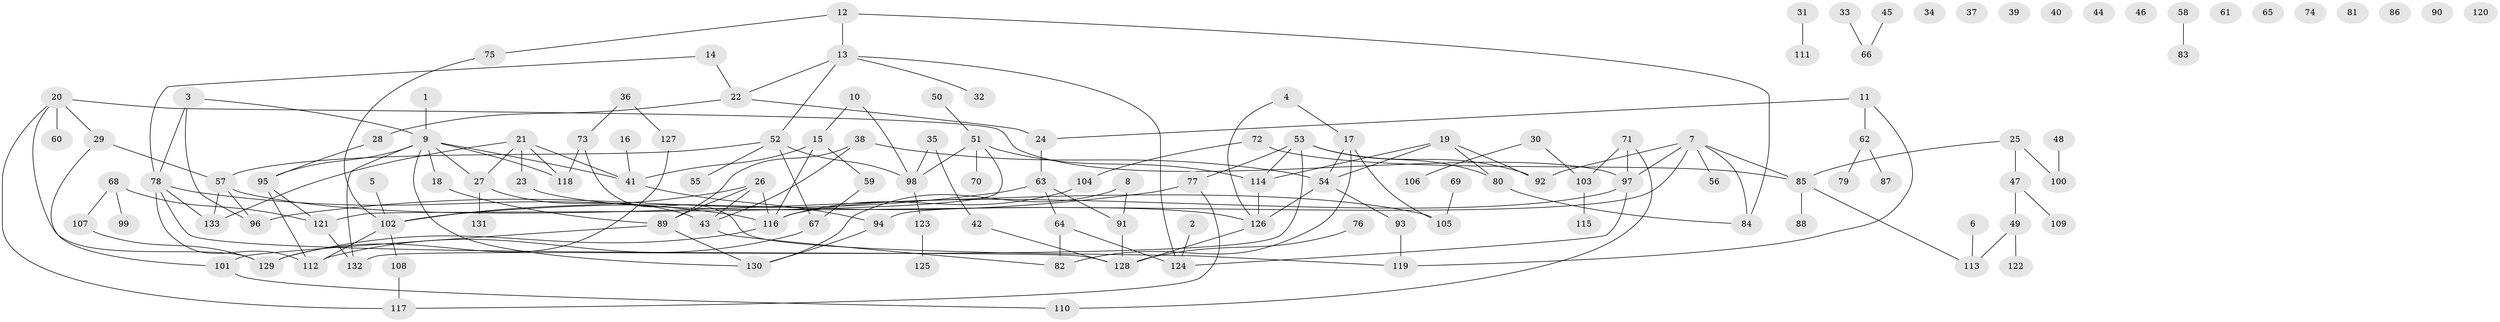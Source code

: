 // coarse degree distribution, {1: 0.22727272727272727, 11: 0.015151515151515152, 4: 0.10606060606060606, 2: 0.09090909090909091, 6: 0.045454545454545456, 8: 0.045454545454545456, 10: 0.015151515151515152, 5: 0.06060606060606061, 9: 0.015151515151515152, 7: 0.030303030303030304, 0: 0.22727272727272727, 14: 0.015151515151515152, 3: 0.10606060606060606}
// Generated by graph-tools (version 1.1) at 2025/16/03/04/25 18:16:42]
// undirected, 133 vertices, 170 edges
graph export_dot {
graph [start="1"]
  node [color=gray90,style=filled];
  1;
  2;
  3;
  4;
  5;
  6;
  7;
  8;
  9;
  10;
  11;
  12;
  13;
  14;
  15;
  16;
  17;
  18;
  19;
  20;
  21;
  22;
  23;
  24;
  25;
  26;
  27;
  28;
  29;
  30;
  31;
  32;
  33;
  34;
  35;
  36;
  37;
  38;
  39;
  40;
  41;
  42;
  43;
  44;
  45;
  46;
  47;
  48;
  49;
  50;
  51;
  52;
  53;
  54;
  55;
  56;
  57;
  58;
  59;
  60;
  61;
  62;
  63;
  64;
  65;
  66;
  67;
  68;
  69;
  70;
  71;
  72;
  73;
  74;
  75;
  76;
  77;
  78;
  79;
  80;
  81;
  82;
  83;
  84;
  85;
  86;
  87;
  88;
  89;
  90;
  91;
  92;
  93;
  94;
  95;
  96;
  97;
  98;
  99;
  100;
  101;
  102;
  103;
  104;
  105;
  106;
  107;
  108;
  109;
  110;
  111;
  112;
  113;
  114;
  115;
  116;
  117;
  118;
  119;
  120;
  121;
  122;
  123;
  124;
  125;
  126;
  127;
  128;
  129;
  130;
  131;
  132;
  133;
  1 -- 9;
  2 -- 124;
  3 -- 9;
  3 -- 78;
  3 -- 96;
  4 -- 17;
  4 -- 126;
  5 -- 102;
  6 -- 113;
  7 -- 56;
  7 -- 84;
  7 -- 85;
  7 -- 92;
  7 -- 94;
  7 -- 97;
  8 -- 91;
  8 -- 130;
  9 -- 18;
  9 -- 27;
  9 -- 41;
  9 -- 95;
  9 -- 118;
  9 -- 130;
  9 -- 132;
  10 -- 15;
  10 -- 98;
  11 -- 24;
  11 -- 62;
  11 -- 119;
  12 -- 13;
  12 -- 75;
  12 -- 84;
  13 -- 22;
  13 -- 32;
  13 -- 52;
  13 -- 124;
  14 -- 22;
  14 -- 78;
  15 -- 41;
  15 -- 59;
  15 -- 116;
  16 -- 41;
  17 -- 54;
  17 -- 82;
  17 -- 105;
  18 -- 89;
  19 -- 54;
  19 -- 80;
  19 -- 92;
  19 -- 114;
  20 -- 29;
  20 -- 60;
  20 -- 97;
  20 -- 117;
  20 -- 129;
  21 -- 23;
  21 -- 27;
  21 -- 41;
  21 -- 118;
  21 -- 133;
  22 -- 24;
  22 -- 28;
  23 -- 126;
  24 -- 63;
  25 -- 47;
  25 -- 85;
  25 -- 100;
  26 -- 43;
  26 -- 89;
  26 -- 102;
  26 -- 116;
  27 -- 43;
  27 -- 131;
  28 -- 95;
  29 -- 57;
  29 -- 101;
  30 -- 103;
  30 -- 106;
  31 -- 111;
  33 -- 66;
  35 -- 42;
  35 -- 98;
  36 -- 73;
  36 -- 127;
  38 -- 43;
  38 -- 54;
  38 -- 89;
  41 -- 94;
  42 -- 128;
  43 -- 82;
  45 -- 66;
  47 -- 49;
  47 -- 109;
  48 -- 100;
  49 -- 113;
  49 -- 122;
  50 -- 51;
  51 -- 70;
  51 -- 98;
  51 -- 114;
  51 -- 121;
  52 -- 55;
  52 -- 57;
  52 -- 67;
  52 -- 98;
  53 -- 77;
  53 -- 80;
  53 -- 92;
  53 -- 114;
  53 -- 132;
  54 -- 93;
  54 -- 126;
  57 -- 96;
  57 -- 105;
  57 -- 133;
  58 -- 83;
  59 -- 67;
  62 -- 79;
  62 -- 87;
  63 -- 64;
  63 -- 91;
  63 -- 96;
  64 -- 82;
  64 -- 124;
  67 -- 112;
  68 -- 99;
  68 -- 107;
  68 -- 121;
  69 -- 105;
  71 -- 97;
  71 -- 103;
  71 -- 110;
  72 -- 85;
  72 -- 104;
  73 -- 118;
  73 -- 119;
  75 -- 102;
  76 -- 128;
  77 -- 102;
  77 -- 117;
  78 -- 112;
  78 -- 116;
  78 -- 128;
  78 -- 133;
  80 -- 84;
  85 -- 88;
  85 -- 113;
  89 -- 101;
  89 -- 130;
  91 -- 128;
  93 -- 119;
  94 -- 130;
  95 -- 112;
  95 -- 121;
  97 -- 116;
  97 -- 124;
  98 -- 123;
  101 -- 110;
  102 -- 108;
  102 -- 112;
  103 -- 115;
  104 -- 116;
  107 -- 129;
  108 -- 117;
  114 -- 126;
  116 -- 129;
  121 -- 132;
  123 -- 125;
  126 -- 128;
  127 -- 129;
}
